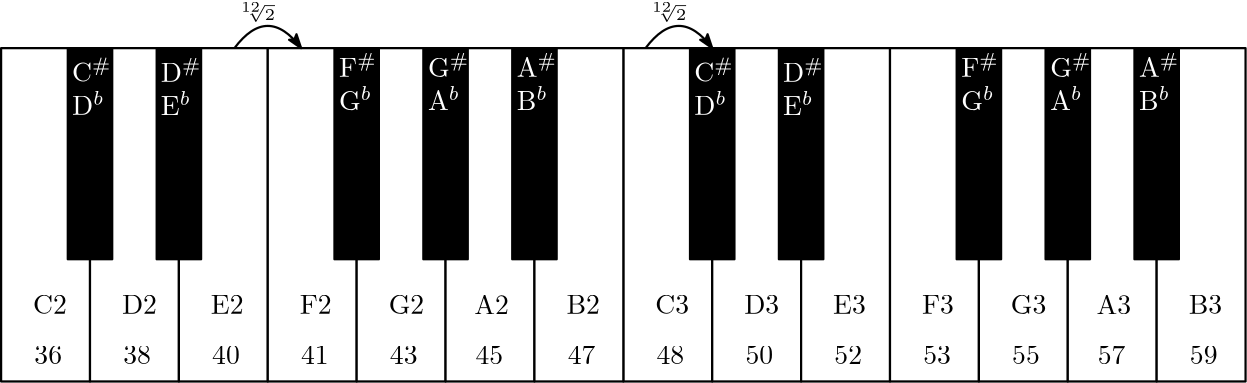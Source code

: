 <?xml version="1.0"?>
<!DOCTYPE ipe SYSTEM "ipe.dtd">
<ipe version="70218" creator="Ipe 7.2.24">
<info created="D:20220624233952" modified="D:20230219014404"/>
<ipestyle name="basic">
<symbol name="arrow/arc(spx)">
<path stroke="sym-stroke" fill="sym-stroke" pen="sym-pen">
0 0 m
-1 0.333 l
-1 -0.333 l
h
</path>
</symbol>
<symbol name="arrow/farc(spx)">
<path stroke="sym-stroke" fill="white" pen="sym-pen">
0 0 m
-1 0.333 l
-1 -0.333 l
h
</path>
</symbol>
<symbol name="arrow/ptarc(spx)">
<path stroke="sym-stroke" fill="sym-stroke" pen="sym-pen">
0 0 m
-1 0.333 l
-0.8 0 l
-1 -0.333 l
h
</path>
</symbol>
<symbol name="arrow/fptarc(spx)">
<path stroke="sym-stroke" fill="white" pen="sym-pen">
0 0 m
-1 0.333 l
-0.8 0 l
-1 -0.333 l
h
</path>
</symbol>
<symbol name="mark/circle(sx)" transformations="translations">
<path fill="sym-stroke">
0.6 0 0 0.6 0 0 e
0.4 0 0 0.4 0 0 e
</path>
</symbol>
<symbol name="mark/disk(sx)" transformations="translations">
<path fill="sym-stroke">
0.6 0 0 0.6 0 0 e
</path>
</symbol>
<symbol name="mark/fdisk(sfx)" transformations="translations">
<group>
<path fill="sym-fill">
0.5 0 0 0.5 0 0 e
</path>
<path fill="sym-stroke" fillrule="eofill">
0.6 0 0 0.6 0 0 e
0.4 0 0 0.4 0 0 e
</path>
</group>
</symbol>
<symbol name="mark/box(sx)" transformations="translations">
<path fill="sym-stroke" fillrule="eofill">
-0.6 -0.6 m
0.6 -0.6 l
0.6 0.6 l
-0.6 0.6 l
h
-0.4 -0.4 m
0.4 -0.4 l
0.4 0.4 l
-0.4 0.4 l
h
</path>
</symbol>
<symbol name="mark/square(sx)" transformations="translations">
<path fill="sym-stroke">
-0.6 -0.6 m
0.6 -0.6 l
0.6 0.6 l
-0.6 0.6 l
h
</path>
</symbol>
<symbol name="mark/fsquare(sfx)" transformations="translations">
<group>
<path fill="sym-fill">
-0.5 -0.5 m
0.5 -0.5 l
0.5 0.5 l
-0.5 0.5 l
h
</path>
<path fill="sym-stroke" fillrule="eofill">
-0.6 -0.6 m
0.6 -0.6 l
0.6 0.6 l
-0.6 0.6 l
h
-0.4 -0.4 m
0.4 -0.4 l
0.4 0.4 l
-0.4 0.4 l
h
</path>
</group>
</symbol>
<symbol name="mark/cross(sx)" transformations="translations">
<group>
<path fill="sym-stroke">
-0.43 -0.57 m
0.57 0.43 l
0.43 0.57 l
-0.57 -0.43 l
h
</path>
<path fill="sym-stroke">
-0.43 0.57 m
0.57 -0.43 l
0.43 -0.57 l
-0.57 0.43 l
h
</path>
</group>
</symbol>
<symbol name="arrow/fnormal(spx)">
<path stroke="sym-stroke" fill="white" pen="sym-pen">
0 0 m
-1 0.333 l
-1 -0.333 l
h
</path>
</symbol>
<symbol name="arrow/pointed(spx)">
<path stroke="sym-stroke" fill="sym-stroke" pen="sym-pen">
0 0 m
-1 0.333 l
-0.8 0 l
-1 -0.333 l
h
</path>
</symbol>
<symbol name="arrow/fpointed(spx)">
<path stroke="sym-stroke" fill="white" pen="sym-pen">
0 0 m
-1 0.333 l
-0.8 0 l
-1 -0.333 l
h
</path>
</symbol>
<symbol name="arrow/linear(spx)">
<path stroke="sym-stroke" pen="sym-pen">
-1 0.333 m
0 0 l
-1 -0.333 l
</path>
</symbol>
<symbol name="arrow/fdouble(spx)">
<path stroke="sym-stroke" fill="white" pen="sym-pen">
0 0 m
-1 0.333 l
-1 -0.333 l
h
-1 0 m
-2 0.333 l
-2 -0.333 l
h
</path>
</symbol>
<symbol name="arrow/double(spx)">
<path stroke="sym-stroke" fill="sym-stroke" pen="sym-pen">
0 0 m
-1 0.333 l
-1 -0.333 l
h
-1 0 m
-2 0.333 l
-2 -0.333 l
h
</path>
</symbol>
<anglesize name="22.5 deg" value="22.5"/>
<anglesize name="30 deg" value="30"/>
<anglesize name="45 deg" value="45"/>
<anglesize name="60 deg" value="60"/>
<anglesize name="90 deg" value="90"/>
<arrowsize name="large" value="10"/>
<arrowsize name="small" value="5"/>
<arrowsize name="tiny" value="3"/>
<color name="blue" value="0 0 1"/>
<color name="brown" value="0.647 0.165 0.165"/>
<color name="darkblue" value="0 0 0.545"/>
<color name="darkcyan" value="0 0.545 0.545"/>
<color name="darkgray" value="0.663"/>
<color name="darkgreen" value="0 0.392 0"/>
<color name="darkmagenta" value="0.545 0 0.545"/>
<color name="darkorange" value="1 0.549 0"/>
<color name="darkred" value="0.545 0 0"/>
<color name="gold" value="1 0.843 0"/>
<color name="gray" value="0.745"/>
<color name="green" value="0 1 0"/>
<color name="lightblue" value="0.678 0.847 0.902"/>
<color name="lightcyan" value="0.878 1 1"/>
<color name="lightgray" value="0.827"/>
<color name="lightgreen" value="0.565 0.933 0.565"/>
<color name="lightyellow" value="1 1 0.878"/>
<color name="navy" value="0 0 0.502"/>
<color name="orange" value="1 0.647 0"/>
<color name="pink" value="1 0.753 0.796"/>
<color name="purple" value="0.627 0.125 0.941"/>
<color name="red" value="1 0 0"/>
<color name="sbblue" value="0.298 0.447 0.79"/>
<color name="sbgreen" value="0.333 0.658 0.407"/>
<color name="sborange" value="0.866 0.517 0.321"/>
<color name="sbpurple" value="0.505 0.447 0.698"/>
<color name="sbred" value="0.768 0.305 0.321"/>
<color name="seagreen" value="0.18 0.545 0.341"/>
<color name="turquoise" value="0.251 0.878 0.816"/>
<color name="verydarkgray" value="0.4"/>
<color name="violet" value="0.933 0.51 0.933"/>
<color name="yellow" value="1 1 0"/>
<dashstyle name="dash dot dotted" value="[4 2 1 2 1 2] 0"/>
<dashstyle name="dash dotted" value="[4 2 1 2] 0"/>
<dashstyle name="dashed" value="[4] 0"/>
<dashstyle name="dotted" value="[1 3] 0"/>
<gridsize name="10 pts (~3.5 mm)" value="10"/>
<gridsize name="14 pts (~5 mm)" value="14"/>
<gridsize name="16 pts (~6 mm)" value="16"/>
<gridsize name="20 pts (~7 mm)" value="20"/>
<gridsize name="28 pts (~10 mm)" value="28"/>
<gridsize name="32 pts (~12 mm)" value="32"/>
<gridsize name="4 pts" value="4"/>
<gridsize name="56 pts (~20 mm)" value="56"/>
<gridsize name="8 pts (~3 mm)" value="8"/>
<opacity name="10%" value="0.1"/>
<opacity name="30%" value="0.3"/>
<opacity name="50%" value="0.5"/>
<opacity name="75%" value="0.75"/>
<pen name="fat" value="1.2"/>
<pen name="heavier" value="0.8"/>
<pen name="ultrafat" value="2"/>
<symbolsize name="large" value="5"/>
<symbolsize name="small" value="2"/>
<symbolsize name="tiny" value="1.1"/>
<textsize name="Huge" value="\Huge"/>
<textsize name="LARGE" value="\LARGE"/>
<textsize name="Large" value="\Large"/>
<textsize name="footnote" value="\footnotesize"/>
<textsize name="huge" value="\huge"/>
<textsize name="large" value="\large"/>
<textsize name="small" value="\small"/>
<textsize name="tiny" value="\tiny"/>
<textstyle name="center" begin="\begin{center}" end="\end{center}"/>
<textstyle name="item" begin="\begin{itemize}\item{}" end="\end{itemize}"/>
<textstyle name="itemize" begin="\begin{itemize}" end="\end{itemize}"/>
<tiling name="falling" angle="-60" step="4" width="1"/>
<tiling name="rising" angle="30" step="4" width="1"/>
</ipestyle>
<page>
<layer name="alpha"/>
<view layers="alpha" active="alpha"/>
<path layer="alpha" matrix="1 0 0 1 192 -16" stroke="black" fill="white" pen="0.8">
64 784 m
64 664 l
96 664 l
96 784 l
h
</path>
<path matrix="1 0 0 1 224 -16" stroke="black" fill="white" pen="0.8">
64 784 m
64 664 l
96 664 l
96 784 l
h
</path>
<path matrix="1 0 0 1 256 -16" stroke="black" fill="white" pen="0.8">
64 784 m
64 664 l
96 664 l
96 784 l
h
</path>
<path matrix="1 0 0 1 288 -16" stroke="black" fill="white" pen="0.8">
64 784 m
64 664 l
96 664 l
96 784 l
h
</path>
<path matrix="1 0 0 1 320 -16" stroke="black" fill="white" pen="0.8">
64 784 m
64 664 l
96 664 l
96 784 l
h
</path>
<path matrix="1 0 0 1 352 -16" stroke="black" fill="white" pen="0.8">
64 784 m
64 664 l
96 664 l
96 784 l
h
</path>
<path matrix="1 0 0 1 384 -16" stroke="black" fill="white" pen="0.8">
64 784 m
64 664 l
96 664 l
96 784 l
h
</path>
<path matrix="1 0 0 1 192 -16" stroke="black" fill="black" pen="0.8">
88 784 m
88 708 l
104 708 l
104 784 l
h
</path>
<text matrix="1 0 0 1 191.507 80.345" transformations="translations" pos="76 592" stroke="black" type="label" width="12.177" height="6.808" depth="0" valign="baseline" size="10">C3</text>
<text matrix="1 0 0 1 223.507 80.345" transformations="translations" pos="76 592" stroke="black" type="label" width="12.592" height="6.808" depth="0" valign="baseline" size="10">D3</text>
<text matrix="1 0 0 1 255.507 80.345" transformations="translations" pos="76 592" stroke="black" type="label" width="11.761" height="6.808" depth="0" valign="baseline" size="10">E3</text>
<text matrix="1 0 0 1 287.507 80.345" transformations="translations" pos="76 592" stroke="black" type="label" width="11.485" height="6.808" depth="0" valign="baseline" size="10">F3</text>
<text matrix="1 0 0 1 319.507 80.345" transformations="translations" pos="76 592" stroke="black" type="label" width="12.799" height="6.808" depth="0" valign="baseline" size="10">G3</text>
<text matrix="1 0 0 1 350.335 80.2165" transformations="translations" pos="76 592" stroke="black" type="label" width="12.453" height="6.808" depth="0" valign="baseline" size="10">A3</text>
<text matrix="1 0 0 1 383.507 80.345" transformations="translations" pos="76 592" stroke="black" type="label" width="12.038" height="6.808" depth="0" valign="baseline" size="10">B3</text>
<text matrix="1 0 0 1 205.542 164" transformations="translations" pos="76 592" stroke="white" type="label" width="14.238" height="8.458" depth="0" valign="baseline" size="10">C$^{\#}$</text>
<text matrix="1 0 0 1 216.302 -13.8594" transformations="translations" pos="48 792" stroke="black" type="label" width="14.289" height="6.19" depth="0.66" valign="baseline" size="6" style="math">\sqrt[12]{2}</text>
<path matrix="1 0 0 1 116 -16" stroke="black" pen="0.8" arrow="ptarc/small">
148 784 m
160 800
172 784 c
</path>
<text matrix="1 0 0 1 205.542 152" transformations="translations" pos="76 592" stroke="white" type="label" width="11.612" height="8.458" depth="0" valign="baseline" size="10">D$^{b}$</text>
<path matrix="1 0 0 1 224 -16" stroke="black" fill="black" pen="0.8">
88 784 m
88 708 l
104 708 l
104 784 l
h
</path>
<path matrix="1 0 0 1 288 -16" stroke="black" fill="black" pen="0.8">
88 784 m
88 708 l
104 708 l
104 784 l
h
</path>
<path matrix="1 0 0 1 320 -16" stroke="black" fill="black" pen="0.8">
88 784 m
88 708 l
104 708 l
104 784 l
h
</path>
<path matrix="1 0 0 1 352 -16" stroke="black" fill="black" pen="0.8">
88 784 m
88 708 l
104 708 l
104 784 l
h
</path>
<text matrix="1 0 0 1 237.51 163.943" transformations="translations" pos="76 592" stroke="white" type="label" width="14.653" height="8.458" depth="0" valign="baseline" size="10">D$^{\#}$</text>
<text matrix="1 0 0 1 237.51 151.943" transformations="translations" pos="76 592" stroke="white" type="label" width="10.782" height="8.458" depth="0" valign="baseline" size="10">E$^{b}$</text>
<text matrix="1 0 0 1 301.663 165.716" transformations="translations" pos="76 592" stroke="white" type="label" width="13.546" height="8.458" depth="0" valign="baseline" size="10">F$^{\#}$</text>
<text matrix="1 0 0 1 333.663 165.716" transformations="translations" pos="76 592" stroke="white" type="label" width="14.861" height="8.458" depth="0" valign="baseline" size="10">G$^{\#}$</text>
<text matrix="1 0 0 1 365.663 165.716" transformations="translations" pos="76 592" stroke="white" type="label" width="14.515" height="8.458" depth="0" valign="baseline" size="10">A$^{\#}$</text>
<text matrix="1 0 0 1 301.663 153.716" transformations="translations" pos="76 592" stroke="white" type="label" width="11.82" height="8.458" depth="0" valign="baseline" size="10">G$^{b}$</text>
<text matrix="1 0 0 1 333.663 153.716" transformations="translations" pos="76 592" stroke="white" type="label" width="11.474" height="8.458" depth="0" valign="baseline" size="10">A$^{b}$</text>
<text matrix="1 0 0 1 365.663 153.716" transformations="translations" pos="76 592" stroke="white" type="label" width="11.059" height="8.458" depth="0" valign="baseline" size="10">B$^{b}$</text>
<path matrix="1 0 0 1 -32 -16" stroke="black" fill="white" pen="0.8">
64 784 m
64 664 l
96 664 l
96 784 l
h
</path>
<path matrix="1 0 0 1 0 -16" stroke="black" fill="white" pen="0.8">
64 784 m
64 664 l
96 664 l
96 784 l
h
</path>
<path matrix="1 0 0 1 32 -16" stroke="black" fill="white" pen="0.8">
64 784 m
64 664 l
96 664 l
96 784 l
h
</path>
<path matrix="1 0 0 1 64 -16" stroke="black" fill="white" pen="0.8">
64 784 m
64 664 l
96 664 l
96 784 l
h
</path>
<path matrix="1 0 0 1 96 -16" stroke="black" fill="white" pen="0.8">
64 784 m
64 664 l
96 664 l
96 784 l
h
</path>
<path matrix="1 0 0 1 128 -16" stroke="black" fill="white" pen="0.8">
64 784 m
64 664 l
96 664 l
96 784 l
h
</path>
<path matrix="1 0 0 1 160 -16" stroke="black" fill="white" pen="0.8">
64 784 m
64 664 l
96 664 l
96 784 l
h
</path>
<path matrix="1 0 0 1 -32 -16" stroke="black" fill="black" pen="0.8">
88 784 m
88 708 l
104 708 l
104 784 l
h
</path>
<text matrix="1 0 0 1 -32.493 80.345" transformations="translations" pos="76 592" stroke="black" type="label" width="12.177" height="6.808" depth="0" valign="baseline" size="10">C2</text>
<text matrix="1 0 0 1 -0.493031 80.345" transformations="translations" pos="76 592" stroke="black" type="label" width="12.592" height="6.808" depth="0" valign="baseline" size="10">D2</text>
<text matrix="1 0 0 1 31.507 80.345" transformations="translations" pos="76 592" stroke="black" type="label" width="11.761" height="6.808" depth="0" valign="baseline" size="10">E2</text>
<text matrix="1 0 0 1 63.507 80.345" transformations="translations" pos="76 592" stroke="black" type="label" width="11.485" height="6.808" depth="0" valign="baseline" size="10">F2</text>
<text matrix="1 0 0 1 95.507 80.345" transformations="translations" pos="76 592" stroke="black" type="label" width="12.799" height="6.808" depth="0" valign="baseline" size="10">G2</text>
<text matrix="1 0 0 1 126.335 80.2165" transformations="translations" pos="76 592" stroke="black" type="label" width="12.453" height="6.808" depth="0" valign="baseline" size="10">A2</text>
<text matrix="1 0 0 1 159.507 80.345" transformations="translations" pos="76 592" stroke="black" type="label" width="12.038" height="6.808" depth="0" valign="baseline" size="10">B2</text>
<text matrix="1 0 0 1 -18.458 164" transformations="translations" pos="76 592" stroke="white" type="label" width="14.238" height="8.458" depth="0" valign="baseline" size="10">C$^{\#}$</text>
<text matrix="1 0 0 1 -18.458 152" transformations="translations" pos="76 592" stroke="white" type="label" width="11.612" height="8.458" depth="0" valign="baseline" size="10">D$^{b}$</text>
<path matrix="1 0 0 1 0 -16" stroke="black" fill="black" pen="0.8">
88 784 m
88 708 l
104 708 l
104 784 l
h
</path>
<text matrix="1 0 0 1 68.302 -13.8594" transformations="translations" pos="48 792" stroke="black" type="label" width="14.289" height="6.19" depth="0.66" valign="baseline" size="6" style="math">\sqrt[12]{2}</text>
<path matrix="1 0 0 1 -32 -16" stroke="black" pen="0.8" arrow="ptarc/small">
148 784 m
160 800
172 784 c
</path>
<path matrix="1 0 0 1 64 -16" stroke="black" fill="black" pen="0.8">
88 784 m
88 708 l
104 708 l
104 784 l
h
</path>
<path matrix="1 0 0 1 96 -16" stroke="black" fill="black" pen="0.8">
88 784 m
88 708 l
104 708 l
104 784 l
h
</path>
<path matrix="1 0 0 1 128 -16" stroke="black" fill="black" pen="0.8">
88 784 m
88 708 l
104 708 l
104 784 l
h
</path>
<text matrix="1 0 0 1 13.51 163.943" transformations="translations" pos="76 592" stroke="white" type="label" width="14.653" height="8.458" depth="0" valign="baseline" size="10">D$^{\#}$</text>
<text matrix="1 0 0 1 13.51 151.943" transformations="translations" pos="76 592" stroke="white" type="label" width="10.782" height="8.458" depth="0" valign="baseline" size="10">E$^{b}$</text>
<text matrix="1 0 0 1 77.663 165.716" transformations="translations" pos="76 592" stroke="white" type="label" width="13.546" height="8.458" depth="0" valign="baseline" size="10">F$^{\#}$</text>
<text matrix="1 0 0 1 109.663 165.716" transformations="translations" pos="76 592" stroke="white" type="label" width="14.861" height="8.458" depth="0" valign="baseline" size="10">G$^{\#}$</text>
<text matrix="1 0 0 1 141.663 165.716" transformations="translations" pos="76 592" stroke="white" type="label" width="14.515" height="8.458" depth="0" valign="baseline" size="10">A$^{\#}$</text>
<text matrix="1 0 0 1 77.663 153.716" transformations="translations" pos="76 592" stroke="white" type="label" width="11.82" height="8.458" depth="0" valign="baseline" size="10">G$^{b}$</text>
<text matrix="1 0 0 1 109.663 153.716" transformations="translations" pos="76 592" stroke="white" type="label" width="11.474" height="8.458" depth="0" valign="baseline" size="10">A$^{b}$</text>
<text matrix="1 0 0 1 141.663 153.716" transformations="translations" pos="76 592" stroke="white" type="label" width="11.059" height="8.458" depth="0" valign="baseline" size="10">B$^{b}$</text>
<text matrix="1 0 0 1 191.951 62.29" transformations="translations" pos="76 592" stroke="black" type="label" width="9.963" height="6.42" depth="0" valign="baseline" size="10">48</text>
<text matrix="1 0 0 1 223.951 62.29" transformations="translations" pos="76 592" stroke="black" type="label" width="9.963" height="6.42" depth="0" valign="baseline" size="10">50</text>
<text matrix="1 0 0 1 255.951 62.29" transformations="translations" pos="76 592" stroke="black" type="label" width="9.963" height="6.42" depth="0" valign="baseline" size="10">52</text>
<text matrix="1 0 0 1 287.951 62.29" transformations="translations" pos="76 592" stroke="black" type="label" width="9.963" height="6.42" depth="0" valign="baseline" size="10">53</text>
<text matrix="1 0 0 1 319.951 62.29" transformations="translations" pos="76 592" stroke="black" type="label" width="9.963" height="6.42" depth="0" valign="baseline" size="10">55</text>
<text matrix="1 0 0 1 350.779 62.1615" transformations="translations" pos="76 592" stroke="black" type="label" width="9.963" height="6.42" depth="0" valign="baseline" size="10">57</text>
<text matrix="1 0 0 1 383.951 62.29" transformations="translations" pos="76 592" stroke="black" type="label" width="9.963" height="6.42" depth="0" valign="baseline" size="10">59</text>
<text matrix="1 0 0 1 -32.049 62.29" transformations="translations" pos="76 592" stroke="black" type="label" width="9.963" height="6.42" depth="0" valign="baseline" size="10">36</text>
<text matrix="1 0 0 1 -0.049031 62.29" transformations="translations" pos="76 592" stroke="black" type="label" width="9.963" height="6.42" depth="0" valign="baseline" size="10">38</text>
<text matrix="1 0 0 1 31.951 62.29" transformations="translations" pos="76 592" stroke="black" type="label" width="9.963" height="6.42" depth="0" valign="baseline" size="10">40</text>
<text matrix="1 0 0 1 63.951 62.29" transformations="translations" pos="76 592" stroke="black" type="label" width="9.963" height="6.42" depth="0" valign="baseline" size="10">41</text>
<text matrix="1 0 0 1 95.951 62.29" transformations="translations" pos="76 592" stroke="black" type="label" width="9.963" height="6.42" depth="0" valign="baseline" size="10">43</text>
<text matrix="1 0 0 1 126.779 62.1615" transformations="translations" pos="76 592" stroke="black" type="label" width="9.963" height="6.42" depth="0" valign="baseline" size="10">45</text>
<text matrix="1 0 0 1 159.951 62.29" transformations="translations" pos="76 592" stroke="black" type="label" width="9.963" height="6.42" depth="0" valign="baseline" size="10">47</text>
</page>
</ipe>
